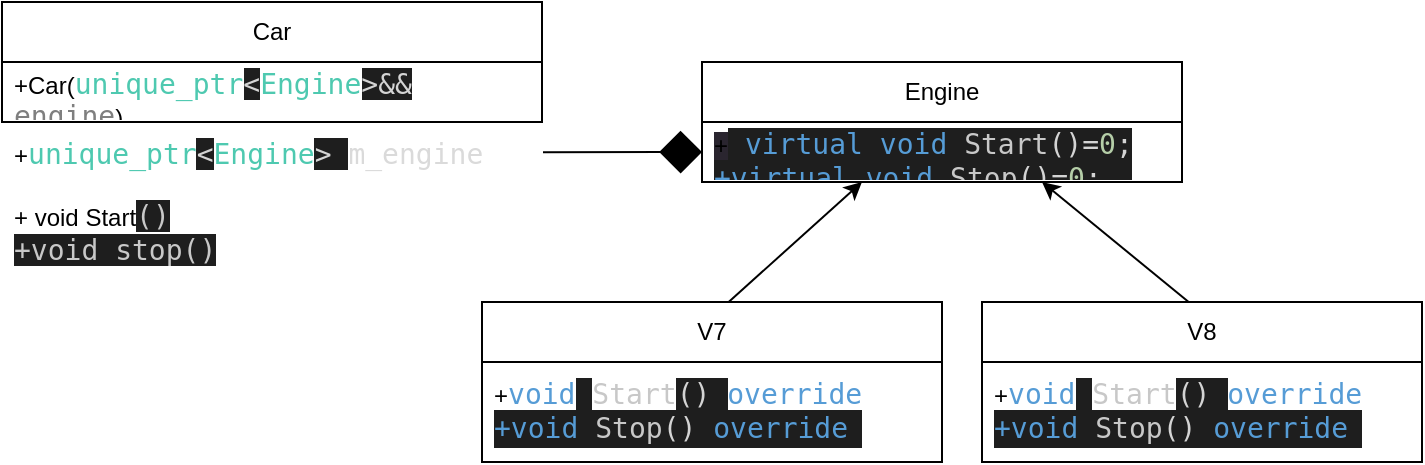 <mxfile>
    <diagram id="Nsh-7qIox1MWXHbchDrV" name="Page-1">
        <mxGraphModel dx="1724" dy="368" grid="1" gridSize="10" guides="1" tooltips="1" connect="1" arrows="1" fold="1" page="1" pageScale="1" pageWidth="850" pageHeight="1100" math="0" shadow="0">
            <root>
                <mxCell id="0"/>
                <mxCell id="1" parent="0"/>
                <mxCell id="7" style="edgeStyle=none;html=1;entryX=0.5;entryY=1;entryDx=0;entryDy=0;" parent="1" edge="1">
                    <mxGeometry relative="1" as="geometry">
                        <mxPoint x="323.333" y="210" as="sourcePoint"/>
                        <mxPoint x="390" y="150" as="targetPoint"/>
                    </mxGeometry>
                </mxCell>
                <mxCell id="9" style="edgeStyle=none;html=1;" parent="1" edge="1">
                    <mxGeometry relative="1" as="geometry">
                        <mxPoint x="480" y="150" as="targetPoint"/>
                        <mxPoint x="553.333" y="210" as="sourcePoint"/>
                    </mxGeometry>
                </mxCell>
                <mxCell id="11" value="V7" style="swimlane;fontStyle=0;childLayout=stackLayout;horizontal=1;startSize=30;horizontalStack=0;resizeParent=1;resizeParentMax=0;resizeLast=0;collapsible=1;marginBottom=0;whiteSpace=wrap;html=1;" parent="1" vertex="1">
                    <mxGeometry x="200" y="210" width="230" height="80" as="geometry"/>
                </mxCell>
                <mxCell id="12" value="+&lt;span style=&quot;font-family: &amp;quot;Droid Sans Mono&amp;quot;, &amp;quot;monospace&amp;quot;, monospace; font-size: 14px; color: rgb(86, 156, 214);&quot;&gt;void&lt;/span&gt;&lt;span style=&quot;background-color: rgb(30, 30, 30); color: rgb(212, 212, 212); font-family: &amp;quot;Droid Sans Mono&amp;quot;, &amp;quot;monospace&amp;quot;, monospace; font-size: 14px;&quot;&gt; &lt;/span&gt;&lt;span style=&quot;font-family: &amp;quot;Droid Sans Mono&amp;quot;, &amp;quot;monospace&amp;quot;, monospace; font-size: 14px; color: rgb(200, 200, 200);&quot;&gt;Start&lt;/span&gt;&lt;span style=&quot;background-color: rgb(30, 30, 30); color: rgb(212, 212, 212); font-family: &amp;quot;Droid Sans Mono&amp;quot;, &amp;quot;monospace&amp;quot;, monospace; font-size: 14px;&quot;&gt;() &lt;/span&gt;&lt;span style=&quot;font-family: &amp;quot;Droid Sans Mono&amp;quot;, &amp;quot;monospace&amp;quot;, monospace; font-size: 14px; color: rgb(86, 156, 214);&quot;&gt;override&lt;br&gt;&lt;/span&gt;&lt;div style=&quot;color: rgb(212, 212, 212); background-color: rgb(30, 30, 30); font-family: &amp;quot;Droid Sans Mono&amp;quot;, &amp;quot;monospace&amp;quot;, monospace; font-size: 14px; line-height: 19px;&quot;&gt;&lt;span style=&quot;color: #569cd6;&quot;&gt;+void&lt;/span&gt; &lt;span style=&quot;color: #c8c8c8;&quot;&gt;Stop&lt;/span&gt;() &lt;span style=&quot;color: #569cd6;&quot;&gt;override&lt;/span&gt;&lt;/div&gt;" style="text;strokeColor=none;fillColor=none;align=left;verticalAlign=middle;spacingLeft=4;spacingRight=4;overflow=hidden;points=[[0,0.5],[1,0.5]];portConstraint=eastwest;rotatable=0;whiteSpace=wrap;html=1;" parent="11" vertex="1">
                    <mxGeometry y="30" width="230" height="50" as="geometry"/>
                </mxCell>
                <mxCell id="16" value="Engine" style="swimlane;fontStyle=0;childLayout=stackLayout;horizontal=1;startSize=30;horizontalStack=0;resizeParent=1;resizeParentMax=0;resizeLast=0;collapsible=1;marginBottom=0;whiteSpace=wrap;html=1;" parent="1" vertex="1">
                    <mxGeometry x="310" y="90" width="240" height="60" as="geometry">
                        <mxRectangle x="290" y="40" width="150" height="30" as="alternateBounds"/>
                    </mxGeometry>
                </mxCell>
                <mxCell id="17" value="&lt;span style=&quot;background-color: rgb(42, 37, 47);&quot;&gt;+&lt;/span&gt;&lt;span style=&quot;background-color: rgb(30, 30, 30); color: rgb(212, 212, 212); font-family: &amp;quot;Droid Sans Mono&amp;quot;, &amp;quot;monospace&amp;quot;, monospace; font-size: 14px;&quot;&gt;&amp;nbsp;&lt;/span&gt;&lt;span style=&quot;background-color: rgb(30, 30, 30); font-family: &amp;quot;Droid Sans Mono&amp;quot;, &amp;quot;monospace&amp;quot;, monospace; font-size: 14px; color: rgb(86, 156, 214);&quot;&gt;virtual&lt;/span&gt;&lt;span style=&quot;background-color: rgb(30, 30, 30); color: rgb(212, 212, 212); font-family: &amp;quot;Droid Sans Mono&amp;quot;, &amp;quot;monospace&amp;quot;, monospace; font-size: 14px;&quot;&gt; &lt;/span&gt;&lt;span style=&quot;background-color: rgb(30, 30, 30); font-family: &amp;quot;Droid Sans Mono&amp;quot;, &amp;quot;monospace&amp;quot;, monospace; font-size: 14px; color: rgb(86, 156, 214);&quot;&gt;void&lt;/span&gt;&lt;span style=&quot;background-color: rgb(30, 30, 30); color: rgb(212, 212, 212); font-family: &amp;quot;Droid Sans Mono&amp;quot;, &amp;quot;monospace&amp;quot;, monospace; font-size: 14px;&quot;&gt; &lt;/span&gt;&lt;span style=&quot;background-color: rgb(30, 30, 30); font-family: &amp;quot;Droid Sans Mono&amp;quot;, &amp;quot;monospace&amp;quot;, monospace; font-size: 14px; color: rgb(200, 200, 200);&quot;&gt;Start&lt;/span&gt;&lt;span style=&quot;background-color: rgb(30, 30, 30); color: rgb(212, 212, 212); font-family: &amp;quot;Droid Sans Mono&amp;quot;, &amp;quot;monospace&amp;quot;, monospace; font-size: 14px;&quot;&gt;()=&lt;/span&gt;&lt;span style=&quot;background-color: rgb(30, 30, 30); font-family: &amp;quot;Droid Sans Mono&amp;quot;, &amp;quot;monospace&amp;quot;, monospace; font-size: 14px; color: rgb(181, 206, 168);&quot;&gt;0&lt;/span&gt;&lt;span style=&quot;background-color: rgb(30, 30, 30); color: rgb(212, 212, 212); font-family: &amp;quot;Droid Sans Mono&amp;quot;, &amp;quot;monospace&amp;quot;, monospace; font-size: 14px;&quot;&gt;;&lt;/span&gt;&lt;div style=&quot;color: rgb(212, 212, 212); background-color: rgb(30, 30, 30); font-family: &amp;quot;Droid Sans Mono&amp;quot;, &amp;quot;monospace&amp;quot;, monospace; font-size: 14px; line-height: 19px;&quot;&gt;&lt;div&gt;&lt;span style=&quot;color: #569cd6;&quot;&gt;+virtual&lt;/span&gt; &lt;span style=&quot;color: #569cd6;&quot;&gt;void&lt;/span&gt; &lt;span style=&quot;color: #c8c8c8;&quot;&gt;Stop&lt;/span&gt;()=&lt;span style=&quot;color: #b5cea8;&quot;&gt;0&lt;/span&gt;;&lt;/div&gt;&lt;/div&gt;" style="text;strokeColor=none;fillColor=none;align=left;verticalAlign=middle;spacingLeft=4;spacingRight=4;overflow=hidden;points=[[0,0.5],[1,0.5]];portConstraint=eastwest;rotatable=0;whiteSpace=wrap;html=1;" parent="16" vertex="1">
                    <mxGeometry y="30" width="240" height="30" as="geometry"/>
                </mxCell>
                <mxCell id="20" value="V8" style="swimlane;fontStyle=0;childLayout=stackLayout;horizontal=1;startSize=30;horizontalStack=0;resizeParent=1;resizeParentMax=0;resizeLast=0;collapsible=1;marginBottom=0;whiteSpace=wrap;html=1;" parent="1" vertex="1">
                    <mxGeometry x="450" y="210" width="220" height="80" as="geometry"/>
                </mxCell>
                <mxCell id="21" value="+&lt;span style=&quot;font-family: &amp;quot;Droid Sans Mono&amp;quot;, &amp;quot;monospace&amp;quot;, monospace; font-size: 14px; color: rgb(86, 156, 214);&quot;&gt;void&lt;/span&gt;&lt;span style=&quot;background-color: rgb(30, 30, 30); color: rgb(212, 212, 212); font-family: &amp;quot;Droid Sans Mono&amp;quot;, &amp;quot;monospace&amp;quot;, monospace; font-size: 14px;&quot;&gt; &lt;/span&gt;&lt;span style=&quot;font-family: &amp;quot;Droid Sans Mono&amp;quot;, &amp;quot;monospace&amp;quot;, monospace; font-size: 14px; color: rgb(200, 200, 200);&quot;&gt;Start&lt;/span&gt;&lt;span style=&quot;background-color: rgb(30, 30, 30); color: rgb(212, 212, 212); font-family: &amp;quot;Droid Sans Mono&amp;quot;, &amp;quot;monospace&amp;quot;, monospace; font-size: 14px;&quot;&gt;() &lt;/span&gt;&lt;span style=&quot;font-family: &amp;quot;Droid Sans Mono&amp;quot;, &amp;quot;monospace&amp;quot;, monospace; font-size: 14px; color: rgb(86, 156, 214);&quot;&gt;override&lt;br&gt;&lt;/span&gt;&lt;div style=&quot;color: rgb(212, 212, 212); background-color: rgb(30, 30, 30); font-family: &amp;quot;Droid Sans Mono&amp;quot;, &amp;quot;monospace&amp;quot;, monospace; font-size: 14px; line-height: 19px;&quot;&gt;&lt;span style=&quot;color: #569cd6;&quot;&gt;+void&lt;/span&gt; &lt;span style=&quot;color: #c8c8c8;&quot;&gt;Stop&lt;/span&gt;() &lt;span style=&quot;color: #569cd6;&quot;&gt;override&lt;/span&gt;&lt;/div&gt;" style="text;strokeColor=none;fillColor=none;align=left;verticalAlign=middle;spacingLeft=4;spacingRight=4;overflow=hidden;points=[[0,0.5],[1,0.5]];portConstraint=eastwest;rotatable=0;whiteSpace=wrap;html=1;" parent="20" vertex="1">
                    <mxGeometry y="30" width="220" height="50" as="geometry"/>
                </mxCell>
                <mxCell id="24" value="Car" style="swimlane;fontStyle=0;childLayout=stackLayout;horizontal=1;startSize=30;horizontalStack=0;resizeParent=1;resizeParentMax=0;resizeLast=0;collapsible=1;marginBottom=0;whiteSpace=wrap;html=1;" parent="1" vertex="1">
                    <mxGeometry x="-40" y="60" width="270" height="60" as="geometry">
                        <mxRectangle x="290" y="40" width="150" height="30" as="alternateBounds"/>
                    </mxGeometry>
                </mxCell>
                <mxCell id="25" value="+Car(&lt;span style=&quot;font-family: &amp;quot;Droid Sans Mono&amp;quot;, &amp;quot;monospace&amp;quot;, monospace; font-size: 14px; color: rgb(78, 201, 176);&quot;&gt;unique_ptr&lt;/span&gt;&lt;span style=&quot;background-color: rgb(30, 30, 30); color: rgb(212, 212, 212); font-family: &amp;quot;Droid Sans Mono&amp;quot;, &amp;quot;monospace&amp;quot;, monospace; font-size: 14px;&quot;&gt;&amp;lt;&lt;/span&gt;&lt;span style=&quot;font-family: &amp;quot;Droid Sans Mono&amp;quot;, &amp;quot;monospace&amp;quot;, monospace; font-size: 14px; color: rgb(78, 201, 176);&quot;&gt;Engine&lt;/span&gt;&lt;span style=&quot;background-color: rgb(30, 30, 30); color: rgb(212, 212, 212); font-family: &amp;quot;Droid Sans Mono&amp;quot;, &amp;quot;monospace&amp;quot;, monospace; font-size: 14px;&quot;&gt;&amp;gt;&amp;amp;&amp;amp; &lt;/span&gt;&lt;span style=&quot;font-family: &amp;quot;Droid Sans Mono&amp;quot;, &amp;quot;monospace&amp;quot;, monospace; font-size: 14px; color: rgb(127, 127, 127);&quot;&gt;engine&lt;/span&gt;&lt;span style=&quot;background-color: initial;&quot;&gt;)&lt;/span&gt;" style="text;strokeColor=none;fillColor=none;align=left;verticalAlign=middle;spacingLeft=4;spacingRight=4;overflow=hidden;points=[[0,0.5],[1,0.5]];portConstraint=eastwest;rotatable=0;whiteSpace=wrap;html=1;" parent="24" vertex="1">
                    <mxGeometry y="30" width="270" height="30" as="geometry"/>
                </mxCell>
                <mxCell id="28" style="edgeStyle=none;html=1;entryX=0;entryY=0.5;entryDx=0;entryDy=0;endArrow=diamond;endFill=1;endSize=19;" parent="1" source="26" target="17" edge="1">
                    <mxGeometry relative="1" as="geometry"/>
                </mxCell>
                <mxCell id="26" value="+&lt;span style=&quot;font-family: &amp;quot;Droid Sans Mono&amp;quot;, &amp;quot;monospace&amp;quot;, monospace; font-size: 14px; color: rgb(78, 201, 176);&quot;&gt;unique_ptr&lt;/span&gt;&lt;span style=&quot;background-color: rgb(30, 30, 30); color: rgb(212, 212, 212); font-family: &amp;quot;Droid Sans Mono&amp;quot;, &amp;quot;monospace&amp;quot;, monospace; font-size: 14px;&quot;&gt;&amp;lt;&lt;/span&gt;&lt;span style=&quot;font-family: &amp;quot;Droid Sans Mono&amp;quot;, &amp;quot;monospace&amp;quot;, monospace; font-size: 14px; color: rgb(78, 201, 176);&quot;&gt;Engine&lt;/span&gt;&lt;span style=&quot;background-color: rgb(30, 30, 30); color: rgb(212, 212, 212); font-family: &amp;quot;Droid Sans Mono&amp;quot;, &amp;quot;monospace&amp;quot;, monospace; font-size: 14px;&quot;&gt;&amp;gt; &lt;/span&gt;&lt;span style=&quot;font-family: &amp;quot;Droid Sans Mono&amp;quot;, &amp;quot;monospace&amp;quot;, monospace; font-size: 14px; color: rgb(218, 218, 218);&quot;&gt;m_engine&lt;/span&gt;" style="text;strokeColor=#FFFFFF;fillColor=none;align=left;verticalAlign=middle;spacingLeft=4;spacingRight=4;overflow=hidden;points=[[0,0.5],[1,0.5]];portConstraint=eastwest;rotatable=0;whiteSpace=wrap;html=1;" parent="1" vertex="1">
                    <mxGeometry x="-40" y="121" width="270" height="29" as="geometry"/>
                </mxCell>
                <mxCell id="27" value="+ void Start&lt;span style=&quot;background-color: rgb(30, 30, 30); color: rgb(200, 200, 200); font-family: &amp;quot;Droid Sans Mono&amp;quot;, &amp;quot;monospace&amp;quot;, monospace; font-size: 14px;&quot;&gt;()&lt;br&gt;+void stop()&lt;br&gt;&lt;/span&gt;" style="text;strokeColor=#FFFFFF;fillColor=none;align=left;verticalAlign=middle;spacingLeft=4;spacingRight=4;overflow=hidden;points=[[0,0.5],[1,0.5]];portConstraint=eastwest;rotatable=0;whiteSpace=wrap;html=1;" parent="1" vertex="1">
                    <mxGeometry x="-40" y="150" width="270" height="50" as="geometry"/>
                </mxCell>
            </root>
        </mxGraphModel>
    </diagram>
</mxfile>